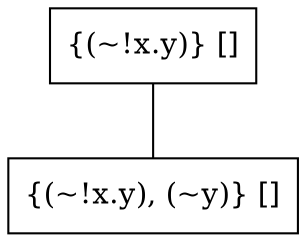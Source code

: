 graph logic { 
node [shape=box] 
node1 [ label = "{(~!x.y)} []"]
node2 [ label = "{(~!x.y), (~y)} []"]
node1 -- node2
}